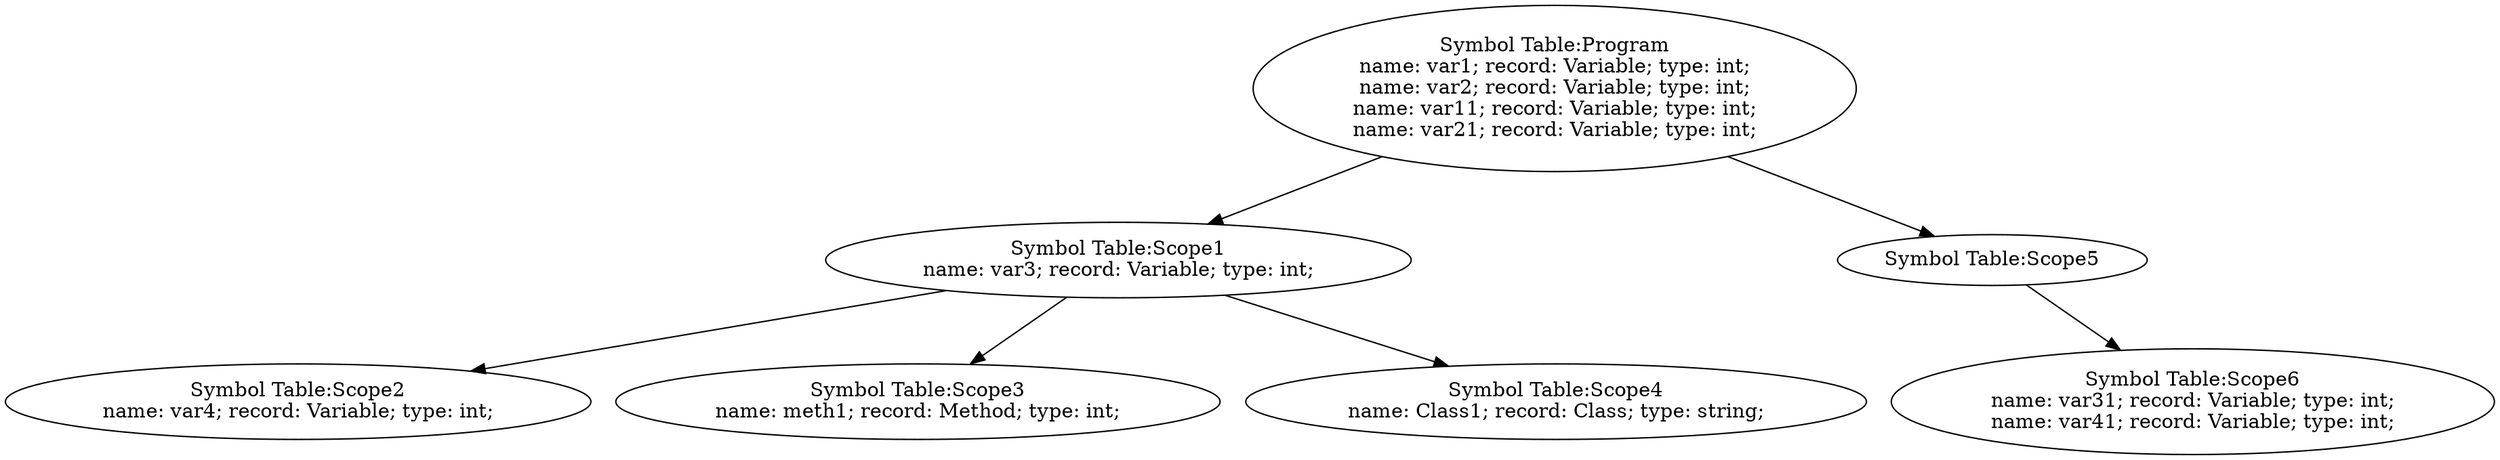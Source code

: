 digraph {
n0 [label="Symbol Table:Program
name: var1; record: Variable; type: int;
name: var2; record: Variable; type: int;
name: var11; record: Variable; type: int;
name: var21; record: Variable; type: int;"];
n1 [label="Symbol Table:Scope1
name: var3; record: Variable; type: int;"];
n2 [label="Symbol Table:Scope2
name: var4; record: Variable; type: int;"];
n1 -> n2
n3 [label="Symbol Table:Scope3
name: meth1; record: Method; type: int;"];
n1 -> n3
n4 [label="Symbol Table:Scope4
name: Class1; record: Class; type: string;"];
n1 -> n4
n0 -> n1
n5 [label="Symbol Table:Scope5"];
n6 [label="Symbol Table:Scope6
name: var31; record: Variable; type: int;
name: var41; record: Variable; type: int;"];
n5 -> n6
n0 -> n5
}
